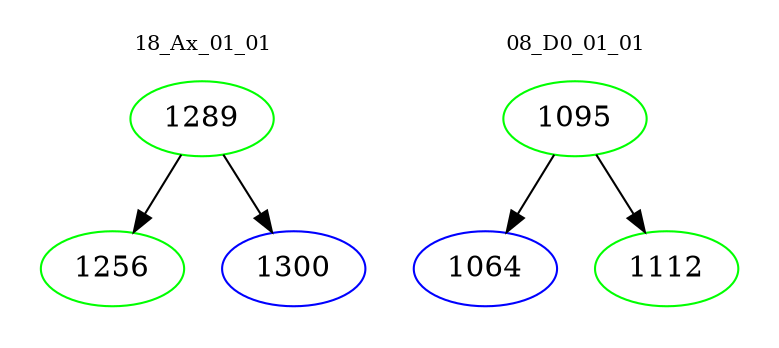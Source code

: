 digraph{
subgraph cluster_0 {
color = white
label = "18_Ax_01_01";
fontsize=10;
T0_1289 [label="1289", color="green"]
T0_1289 -> T0_1256 [color="black"]
T0_1256 [label="1256", color="green"]
T0_1289 -> T0_1300 [color="black"]
T0_1300 [label="1300", color="blue"]
}
subgraph cluster_1 {
color = white
label = "08_D0_01_01";
fontsize=10;
T1_1095 [label="1095", color="green"]
T1_1095 -> T1_1064 [color="black"]
T1_1064 [label="1064", color="blue"]
T1_1095 -> T1_1112 [color="black"]
T1_1112 [label="1112", color="green"]
}
}
